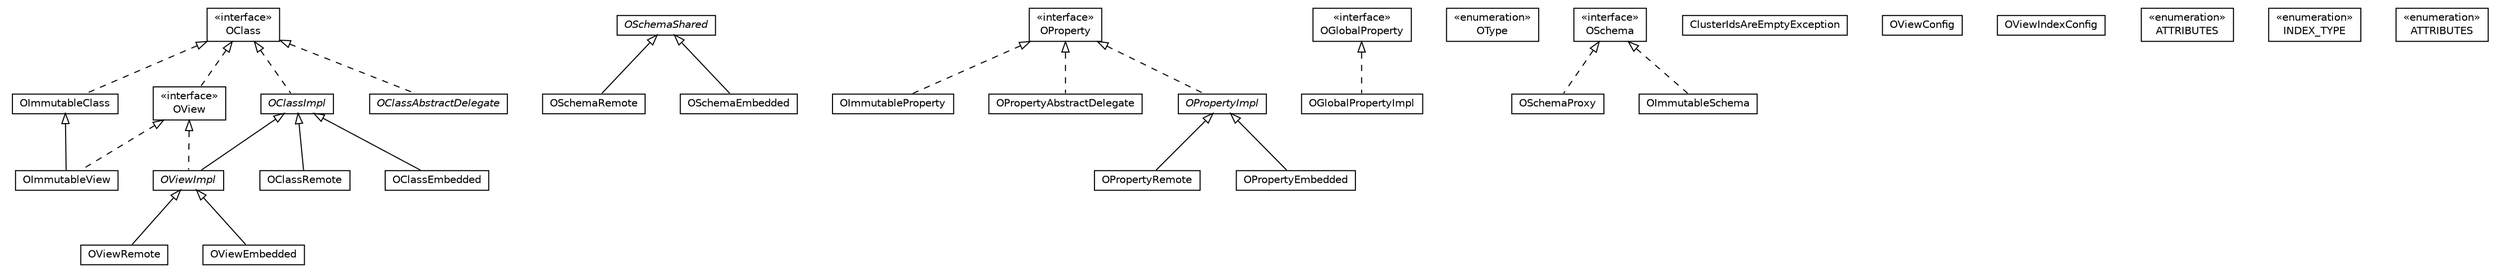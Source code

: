 #!/usr/local/bin/dot
#
# Class diagram 
# Generated by UMLGraph version R5_6-24-gf6e263 (http://www.umlgraph.org/)
#

digraph G {
	edge [fontname="Helvetica",fontsize=10,labelfontname="Helvetica",labelfontsize=10];
	node [fontname="Helvetica",fontsize=10,shape=plaintext];
	nodesep=0.25;
	ranksep=0.5;
	// com.orientechnologies.orient.core.metadata.schema.OViewRemote
	c146740 [label=<<table title="com.orientechnologies.orient.core.metadata.schema.OViewRemote" border="0" cellborder="1" cellspacing="0" cellpadding="2" port="p" href="./OViewRemote.html">
		<tr><td><table border="0" cellspacing="0" cellpadding="1">
<tr><td align="center" balign="center"> OViewRemote </td></tr>
		</table></td></tr>
		</table>>, URL="./OViewRemote.html", fontname="Helvetica", fontcolor="black", fontsize=10.0];
	// com.orientechnologies.orient.core.metadata.schema.OSchemaRemote
	c146741 [label=<<table title="com.orientechnologies.orient.core.metadata.schema.OSchemaRemote" border="0" cellborder="1" cellspacing="0" cellpadding="2" port="p" href="./OSchemaRemote.html">
		<tr><td><table border="0" cellspacing="0" cellpadding="1">
<tr><td align="center" balign="center"> OSchemaRemote </td></tr>
		</table></td></tr>
		</table>>, URL="./OSchemaRemote.html", fontname="Helvetica", fontcolor="black", fontsize=10.0];
	// com.orientechnologies.orient.core.metadata.schema.OPropertyRemote
	c146742 [label=<<table title="com.orientechnologies.orient.core.metadata.schema.OPropertyRemote" border="0" cellborder="1" cellspacing="0" cellpadding="2" port="p" href="./OPropertyRemote.html">
		<tr><td><table border="0" cellspacing="0" cellpadding="1">
<tr><td align="center" balign="center"> OPropertyRemote </td></tr>
		</table></td></tr>
		</table>>, URL="./OPropertyRemote.html", fontname="Helvetica", fontcolor="black", fontsize=10.0];
	// com.orientechnologies.orient.core.metadata.schema.OClassRemote
	c146743 [label=<<table title="com.orientechnologies.orient.core.metadata.schema.OClassRemote" border="0" cellborder="1" cellspacing="0" cellpadding="2" port="p" href="./OClassRemote.html">
		<tr><td><table border="0" cellspacing="0" cellpadding="1">
<tr><td align="center" balign="center"> OClassRemote </td></tr>
		</table></td></tr>
		</table>>, URL="./OClassRemote.html", fontname="Helvetica", fontcolor="black", fontsize=10.0];
	// com.orientechnologies.orient.core.metadata.schema.OGlobalProperty
	c146744 [label=<<table title="com.orientechnologies.orient.core.metadata.schema.OGlobalProperty" border="0" cellborder="1" cellspacing="0" cellpadding="2" port="p" href="./OGlobalProperty.html">
		<tr><td><table border="0" cellspacing="0" cellpadding="1">
<tr><td align="center" balign="center"> &#171;interface&#187; </td></tr>
<tr><td align="center" balign="center"> OGlobalProperty </td></tr>
		</table></td></tr>
		</table>>, URL="./OGlobalProperty.html", fontname="Helvetica", fontcolor="black", fontsize=10.0];
	// com.orientechnologies.orient.core.metadata.schema.OClassEmbedded
	c146745 [label=<<table title="com.orientechnologies.orient.core.metadata.schema.OClassEmbedded" border="0" cellborder="1" cellspacing="0" cellpadding="2" port="p" href="./OClassEmbedded.html">
		<tr><td><table border="0" cellspacing="0" cellpadding="1">
<tr><td align="center" balign="center"> OClassEmbedded </td></tr>
		</table></td></tr>
		</table>>, URL="./OClassEmbedded.html", fontname="Helvetica", fontcolor="black", fontsize=10.0];
	// com.orientechnologies.orient.core.metadata.schema.OViewImpl
	c146746 [label=<<table title="com.orientechnologies.orient.core.metadata.schema.OViewImpl" border="0" cellborder="1" cellspacing="0" cellpadding="2" port="p" href="./OViewImpl.html">
		<tr><td><table border="0" cellspacing="0" cellpadding="1">
<tr><td align="center" balign="center"><font face="Helvetica-Oblique"> OViewImpl </font></td></tr>
		</table></td></tr>
		</table>>, URL="./OViewImpl.html", fontname="Helvetica", fontcolor="black", fontsize=10.0];
	// com.orientechnologies.orient.core.metadata.schema.OImmutableProperty
	c146747 [label=<<table title="com.orientechnologies.orient.core.metadata.schema.OImmutableProperty" border="0" cellborder="1" cellspacing="0" cellpadding="2" port="p" href="./OImmutableProperty.html">
		<tr><td><table border="0" cellspacing="0" cellpadding="1">
<tr><td align="center" balign="center"> OImmutableProperty </td></tr>
		</table></td></tr>
		</table>>, URL="./OImmutableProperty.html", fontname="Helvetica", fontcolor="black", fontsize=10.0];
	// com.orientechnologies.orient.core.metadata.schema.OPropertyEmbedded
	c146748 [label=<<table title="com.orientechnologies.orient.core.metadata.schema.OPropertyEmbedded" border="0" cellborder="1" cellspacing="0" cellpadding="2" port="p" href="./OPropertyEmbedded.html">
		<tr><td><table border="0" cellspacing="0" cellpadding="1">
<tr><td align="center" balign="center"> OPropertyEmbedded </td></tr>
		</table></td></tr>
		</table>>, URL="./OPropertyEmbedded.html", fontname="Helvetica", fontcolor="black", fontsize=10.0];
	// com.orientechnologies.orient.core.metadata.schema.OType
	c146749 [label=<<table title="com.orientechnologies.orient.core.metadata.schema.OType" border="0" cellborder="1" cellspacing="0" cellpadding="2" port="p" href="./OType.html">
		<tr><td><table border="0" cellspacing="0" cellpadding="1">
<tr><td align="center" balign="center"> &#171;enumeration&#187; </td></tr>
<tr><td align="center" balign="center"> OType </td></tr>
		</table></td></tr>
		</table>>, URL="./OType.html", fontname="Helvetica", fontcolor="black", fontsize=10.0];
	// com.orientechnologies.orient.core.metadata.schema.OSchemaProxy
	c146750 [label=<<table title="com.orientechnologies.orient.core.metadata.schema.OSchemaProxy" border="0" cellborder="1" cellspacing="0" cellpadding="2" port="p" href="./OSchemaProxy.html">
		<tr><td><table border="0" cellspacing="0" cellpadding="1">
<tr><td align="center" balign="center"> OSchemaProxy </td></tr>
		</table></td></tr>
		</table>>, URL="./OSchemaProxy.html", fontname="Helvetica", fontcolor="black", fontsize=10.0];
	// com.orientechnologies.orient.core.metadata.schema.OImmutableClass
	c146751 [label=<<table title="com.orientechnologies.orient.core.metadata.schema.OImmutableClass" border="0" cellborder="1" cellspacing="0" cellpadding="2" port="p" href="./OImmutableClass.html">
		<tr><td><table border="0" cellspacing="0" cellpadding="1">
<tr><td align="center" balign="center"> OImmutableClass </td></tr>
		</table></td></tr>
		</table>>, URL="./OImmutableClass.html", fontname="Helvetica", fontcolor="black", fontsize=10.0];
	// com.orientechnologies.orient.core.metadata.schema.OPropertyAbstractDelegate
	c146752 [label=<<table title="com.orientechnologies.orient.core.metadata.schema.OPropertyAbstractDelegate" border="0" cellborder="1" cellspacing="0" cellpadding="2" port="p" href="./OPropertyAbstractDelegate.html">
		<tr><td><table border="0" cellspacing="0" cellpadding="1">
<tr><td align="center" balign="center"> OPropertyAbstractDelegate </td></tr>
		</table></td></tr>
		</table>>, URL="./OPropertyAbstractDelegate.html", fontname="Helvetica", fontcolor="black", fontsize=10.0];
	// com.orientechnologies.orient.core.metadata.schema.OImmutableView
	c146753 [label=<<table title="com.orientechnologies.orient.core.metadata.schema.OImmutableView" border="0" cellborder="1" cellspacing="0" cellpadding="2" port="p" href="./OImmutableView.html">
		<tr><td><table border="0" cellspacing="0" cellpadding="1">
<tr><td align="center" balign="center"> OImmutableView </td></tr>
		</table></td></tr>
		</table>>, URL="./OImmutableView.html", fontname="Helvetica", fontcolor="black", fontsize=10.0];
	// com.orientechnologies.orient.core.metadata.schema.OView
	c146754 [label=<<table title="com.orientechnologies.orient.core.metadata.schema.OView" border="0" cellborder="1" cellspacing="0" cellpadding="2" port="p" href="./OView.html">
		<tr><td><table border="0" cellspacing="0" cellpadding="1">
<tr><td align="center" balign="center"> &#171;interface&#187; </td></tr>
<tr><td align="center" balign="center"> OView </td></tr>
		</table></td></tr>
		</table>>, URL="./OView.html", fontname="Helvetica", fontcolor="black", fontsize=10.0];
	// com.orientechnologies.orient.core.metadata.schema.OSchema
	c146755 [label=<<table title="com.orientechnologies.orient.core.metadata.schema.OSchema" border="0" cellborder="1" cellspacing="0" cellpadding="2" port="p" href="./OSchema.html">
		<tr><td><table border="0" cellspacing="0" cellpadding="1">
<tr><td align="center" balign="center"> &#171;interface&#187; </td></tr>
<tr><td align="center" balign="center"> OSchema </td></tr>
		</table></td></tr>
		</table>>, URL="./OSchema.html", fontname="Helvetica", fontcolor="black", fontsize=10.0];
	// com.orientechnologies.orient.core.metadata.schema.OSchemaShared
	c146756 [label=<<table title="com.orientechnologies.orient.core.metadata.schema.OSchemaShared" border="0" cellborder="1" cellspacing="0" cellpadding="2" port="p" href="./OSchemaShared.html">
		<tr><td><table border="0" cellspacing="0" cellpadding="1">
<tr><td align="center" balign="center"><font face="Helvetica-Oblique"> OSchemaShared </font></td></tr>
		</table></td></tr>
		</table>>, URL="./OSchemaShared.html", fontname="Helvetica", fontcolor="black", fontsize=10.0];
	// com.orientechnologies.orient.core.metadata.schema.OSchemaShared.ClusterIdsAreEmptyException
	c146757 [label=<<table title="com.orientechnologies.orient.core.metadata.schema.OSchemaShared.ClusterIdsAreEmptyException" border="0" cellborder="1" cellspacing="0" cellpadding="2" port="p" href="./OSchemaShared.ClusterIdsAreEmptyException.html">
		<tr><td><table border="0" cellspacing="0" cellpadding="1">
<tr><td align="center" balign="center"> ClusterIdsAreEmptyException </td></tr>
		</table></td></tr>
		</table>>, URL="./OSchemaShared.ClusterIdsAreEmptyException.html", fontname="Helvetica", fontcolor="black", fontsize=10.0];
	// com.orientechnologies.orient.core.metadata.schema.OClassImpl
	c146758 [label=<<table title="com.orientechnologies.orient.core.metadata.schema.OClassImpl" border="0" cellborder="1" cellspacing="0" cellpadding="2" port="p" href="./OClassImpl.html">
		<tr><td><table border="0" cellspacing="0" cellpadding="1">
<tr><td align="center" balign="center"><font face="Helvetica-Oblique"> OClassImpl </font></td></tr>
		</table></td></tr>
		</table>>, URL="./OClassImpl.html", fontname="Helvetica", fontcolor="black", fontsize=10.0];
	// com.orientechnologies.orient.core.metadata.schema.OGlobalPropertyImpl
	c146759 [label=<<table title="com.orientechnologies.orient.core.metadata.schema.OGlobalPropertyImpl" border="0" cellborder="1" cellspacing="0" cellpadding="2" port="p" href="./OGlobalPropertyImpl.html">
		<tr><td><table border="0" cellspacing="0" cellpadding="1">
<tr><td align="center" balign="center"> OGlobalPropertyImpl </td></tr>
		</table></td></tr>
		</table>>, URL="./OGlobalPropertyImpl.html", fontname="Helvetica", fontcolor="black", fontsize=10.0];
	// com.orientechnologies.orient.core.metadata.schema.OPropertyImpl
	c146760 [label=<<table title="com.orientechnologies.orient.core.metadata.schema.OPropertyImpl" border="0" cellborder="1" cellspacing="0" cellpadding="2" port="p" href="./OPropertyImpl.html">
		<tr><td><table border="0" cellspacing="0" cellpadding="1">
<tr><td align="center" balign="center"><font face="Helvetica-Oblique"> OPropertyImpl </font></td></tr>
		</table></td></tr>
		</table>>, URL="./OPropertyImpl.html", fontname="Helvetica", fontcolor="black", fontsize=10.0];
	// com.orientechnologies.orient.core.metadata.schema.OViewConfig
	c146761 [label=<<table title="com.orientechnologies.orient.core.metadata.schema.OViewConfig" border="0" cellborder="1" cellspacing="0" cellpadding="2" port="p" href="./OViewConfig.html">
		<tr><td><table border="0" cellspacing="0" cellpadding="1">
<tr><td align="center" balign="center"> OViewConfig </td></tr>
		</table></td></tr>
		</table>>, URL="./OViewConfig.html", fontname="Helvetica", fontcolor="black", fontsize=10.0];
	// com.orientechnologies.orient.core.metadata.schema.OViewConfig.OViewIndexConfig
	c146762 [label=<<table title="com.orientechnologies.orient.core.metadata.schema.OViewConfig.OViewIndexConfig" border="0" cellborder="1" cellspacing="0" cellpadding="2" port="p" href="./OViewConfig.OViewIndexConfig.html">
		<tr><td><table border="0" cellspacing="0" cellpadding="1">
<tr><td align="center" balign="center"> OViewIndexConfig </td></tr>
		</table></td></tr>
		</table>>, URL="./OViewConfig.OViewIndexConfig.html", fontname="Helvetica", fontcolor="black", fontsize=10.0];
	// com.orientechnologies.orient.core.metadata.schema.OViewEmbedded
	c146763 [label=<<table title="com.orientechnologies.orient.core.metadata.schema.OViewEmbedded" border="0" cellborder="1" cellspacing="0" cellpadding="2" port="p" href="./OViewEmbedded.html">
		<tr><td><table border="0" cellspacing="0" cellpadding="1">
<tr><td align="center" balign="center"> OViewEmbedded </td></tr>
		</table></td></tr>
		</table>>, URL="./OViewEmbedded.html", fontname="Helvetica", fontcolor="black", fontsize=10.0];
	// com.orientechnologies.orient.core.metadata.schema.OSchemaEmbedded
	c146764 [label=<<table title="com.orientechnologies.orient.core.metadata.schema.OSchemaEmbedded" border="0" cellborder="1" cellspacing="0" cellpadding="2" port="p" href="./OSchemaEmbedded.html">
		<tr><td><table border="0" cellspacing="0" cellpadding="1">
<tr><td align="center" balign="center"> OSchemaEmbedded </td></tr>
		</table></td></tr>
		</table>>, URL="./OSchemaEmbedded.html", fontname="Helvetica", fontcolor="black", fontsize=10.0];
	// com.orientechnologies.orient.core.metadata.schema.OClass
	c146765 [label=<<table title="com.orientechnologies.orient.core.metadata.schema.OClass" border="0" cellborder="1" cellspacing="0" cellpadding="2" port="p" href="./OClass.html">
		<tr><td><table border="0" cellspacing="0" cellpadding="1">
<tr><td align="center" balign="center"> &#171;interface&#187; </td></tr>
<tr><td align="center" balign="center"> OClass </td></tr>
		</table></td></tr>
		</table>>, URL="./OClass.html", fontname="Helvetica", fontcolor="black", fontsize=10.0];
	// com.orientechnologies.orient.core.metadata.schema.OClass.ATTRIBUTES
	c146766 [label=<<table title="com.orientechnologies.orient.core.metadata.schema.OClass.ATTRIBUTES" border="0" cellborder="1" cellspacing="0" cellpadding="2" port="p" href="./OClass.ATTRIBUTES.html">
		<tr><td><table border="0" cellspacing="0" cellpadding="1">
<tr><td align="center" balign="center"> &#171;enumeration&#187; </td></tr>
<tr><td align="center" balign="center"> ATTRIBUTES </td></tr>
		</table></td></tr>
		</table>>, URL="./OClass.ATTRIBUTES.html", fontname="Helvetica", fontcolor="black", fontsize=10.0];
	// com.orientechnologies.orient.core.metadata.schema.OClass.INDEX_TYPE
	c146767 [label=<<table title="com.orientechnologies.orient.core.metadata.schema.OClass.INDEX_TYPE" border="0" cellborder="1" cellspacing="0" cellpadding="2" port="p" href="./OClass.INDEX_TYPE.html">
		<tr><td><table border="0" cellspacing="0" cellpadding="1">
<tr><td align="center" balign="center"> &#171;enumeration&#187; </td></tr>
<tr><td align="center" balign="center"> INDEX_TYPE </td></tr>
		</table></td></tr>
		</table>>, URL="./OClass.INDEX_TYPE.html", fontname="Helvetica", fontcolor="black", fontsize=10.0];
	// com.orientechnologies.orient.core.metadata.schema.OProperty
	c146768 [label=<<table title="com.orientechnologies.orient.core.metadata.schema.OProperty" border="0" cellborder="1" cellspacing="0" cellpadding="2" port="p" href="./OProperty.html">
		<tr><td><table border="0" cellspacing="0" cellpadding="1">
<tr><td align="center" balign="center"> &#171;interface&#187; </td></tr>
<tr><td align="center" balign="center"> OProperty </td></tr>
		</table></td></tr>
		</table>>, URL="./OProperty.html", fontname="Helvetica", fontcolor="black", fontsize=10.0];
	// com.orientechnologies.orient.core.metadata.schema.OProperty.ATTRIBUTES
	c146769 [label=<<table title="com.orientechnologies.orient.core.metadata.schema.OProperty.ATTRIBUTES" border="0" cellborder="1" cellspacing="0" cellpadding="2" port="p" href="./OProperty.ATTRIBUTES.html">
		<tr><td><table border="0" cellspacing="0" cellpadding="1">
<tr><td align="center" balign="center"> &#171;enumeration&#187; </td></tr>
<tr><td align="center" balign="center"> ATTRIBUTES </td></tr>
		</table></td></tr>
		</table>>, URL="./OProperty.ATTRIBUTES.html", fontname="Helvetica", fontcolor="black", fontsize=10.0];
	// com.orientechnologies.orient.core.metadata.schema.OImmutableSchema
	c146770 [label=<<table title="com.orientechnologies.orient.core.metadata.schema.OImmutableSchema" border="0" cellborder="1" cellspacing="0" cellpadding="2" port="p" href="./OImmutableSchema.html">
		<tr><td><table border="0" cellspacing="0" cellpadding="1">
<tr><td align="center" balign="center"> OImmutableSchema </td></tr>
		</table></td></tr>
		</table>>, URL="./OImmutableSchema.html", fontname="Helvetica", fontcolor="black", fontsize=10.0];
	// com.orientechnologies.orient.core.metadata.schema.OClassAbstractDelegate
	c146771 [label=<<table title="com.orientechnologies.orient.core.metadata.schema.OClassAbstractDelegate" border="0" cellborder="1" cellspacing="0" cellpadding="2" port="p" href="./OClassAbstractDelegate.html">
		<tr><td><table border="0" cellspacing="0" cellpadding="1">
<tr><td align="center" balign="center"><font face="Helvetica-Oblique"> OClassAbstractDelegate </font></td></tr>
		</table></td></tr>
		</table>>, URL="./OClassAbstractDelegate.html", fontname="Helvetica", fontcolor="black", fontsize=10.0];
	//com.orientechnologies.orient.core.metadata.schema.OViewRemote extends com.orientechnologies.orient.core.metadata.schema.OViewImpl
	c146746:p -> c146740:p [dir=back,arrowtail=empty];
	//com.orientechnologies.orient.core.metadata.schema.OSchemaRemote extends com.orientechnologies.orient.core.metadata.schema.OSchemaShared
	c146756:p -> c146741:p [dir=back,arrowtail=empty];
	//com.orientechnologies.orient.core.metadata.schema.OPropertyRemote extends com.orientechnologies.orient.core.metadata.schema.OPropertyImpl
	c146760:p -> c146742:p [dir=back,arrowtail=empty];
	//com.orientechnologies.orient.core.metadata.schema.OClassRemote extends com.orientechnologies.orient.core.metadata.schema.OClassImpl
	c146758:p -> c146743:p [dir=back,arrowtail=empty];
	//com.orientechnologies.orient.core.metadata.schema.OClassEmbedded extends com.orientechnologies.orient.core.metadata.schema.OClassImpl
	c146758:p -> c146745:p [dir=back,arrowtail=empty];
	//com.orientechnologies.orient.core.metadata.schema.OViewImpl extends com.orientechnologies.orient.core.metadata.schema.OClassImpl
	c146758:p -> c146746:p [dir=back,arrowtail=empty];
	//com.orientechnologies.orient.core.metadata.schema.OViewImpl implements com.orientechnologies.orient.core.metadata.schema.OView
	c146754:p -> c146746:p [dir=back,arrowtail=empty,style=dashed];
	//com.orientechnologies.orient.core.metadata.schema.OImmutableProperty implements com.orientechnologies.orient.core.metadata.schema.OProperty
	c146768:p -> c146747:p [dir=back,arrowtail=empty,style=dashed];
	//com.orientechnologies.orient.core.metadata.schema.OPropertyEmbedded extends com.orientechnologies.orient.core.metadata.schema.OPropertyImpl
	c146760:p -> c146748:p [dir=back,arrowtail=empty];
	//com.orientechnologies.orient.core.metadata.schema.OSchemaProxy implements com.orientechnologies.orient.core.metadata.schema.OSchema
	c146755:p -> c146750:p [dir=back,arrowtail=empty,style=dashed];
	//com.orientechnologies.orient.core.metadata.schema.OImmutableClass implements com.orientechnologies.orient.core.metadata.schema.OClass
	c146765:p -> c146751:p [dir=back,arrowtail=empty,style=dashed];
	//com.orientechnologies.orient.core.metadata.schema.OPropertyAbstractDelegate implements com.orientechnologies.orient.core.metadata.schema.OProperty
	c146768:p -> c146752:p [dir=back,arrowtail=empty,style=dashed];
	//com.orientechnologies.orient.core.metadata.schema.OImmutableView extends com.orientechnologies.orient.core.metadata.schema.OImmutableClass
	c146751:p -> c146753:p [dir=back,arrowtail=empty];
	//com.orientechnologies.orient.core.metadata.schema.OImmutableView implements com.orientechnologies.orient.core.metadata.schema.OView
	c146754:p -> c146753:p [dir=back,arrowtail=empty,style=dashed];
	//com.orientechnologies.orient.core.metadata.schema.OView implements com.orientechnologies.orient.core.metadata.schema.OClass
	c146765:p -> c146754:p [dir=back,arrowtail=empty,style=dashed];
	//com.orientechnologies.orient.core.metadata.schema.OClassImpl implements com.orientechnologies.orient.core.metadata.schema.OClass
	c146765:p -> c146758:p [dir=back,arrowtail=empty,style=dashed];
	//com.orientechnologies.orient.core.metadata.schema.OGlobalPropertyImpl implements com.orientechnologies.orient.core.metadata.schema.OGlobalProperty
	c146744:p -> c146759:p [dir=back,arrowtail=empty,style=dashed];
	//com.orientechnologies.orient.core.metadata.schema.OPropertyImpl implements com.orientechnologies.orient.core.metadata.schema.OProperty
	c146768:p -> c146760:p [dir=back,arrowtail=empty,style=dashed];
	//com.orientechnologies.orient.core.metadata.schema.OViewEmbedded extends com.orientechnologies.orient.core.metadata.schema.OViewImpl
	c146746:p -> c146763:p [dir=back,arrowtail=empty];
	//com.orientechnologies.orient.core.metadata.schema.OSchemaEmbedded extends com.orientechnologies.orient.core.metadata.schema.OSchemaShared
	c146756:p -> c146764:p [dir=back,arrowtail=empty];
	//com.orientechnologies.orient.core.metadata.schema.OImmutableSchema implements com.orientechnologies.orient.core.metadata.schema.OSchema
	c146755:p -> c146770:p [dir=back,arrowtail=empty,style=dashed];
	//com.orientechnologies.orient.core.metadata.schema.OClassAbstractDelegate implements com.orientechnologies.orient.core.metadata.schema.OClass
	c146765:p -> c146771:p [dir=back,arrowtail=empty,style=dashed];
}

